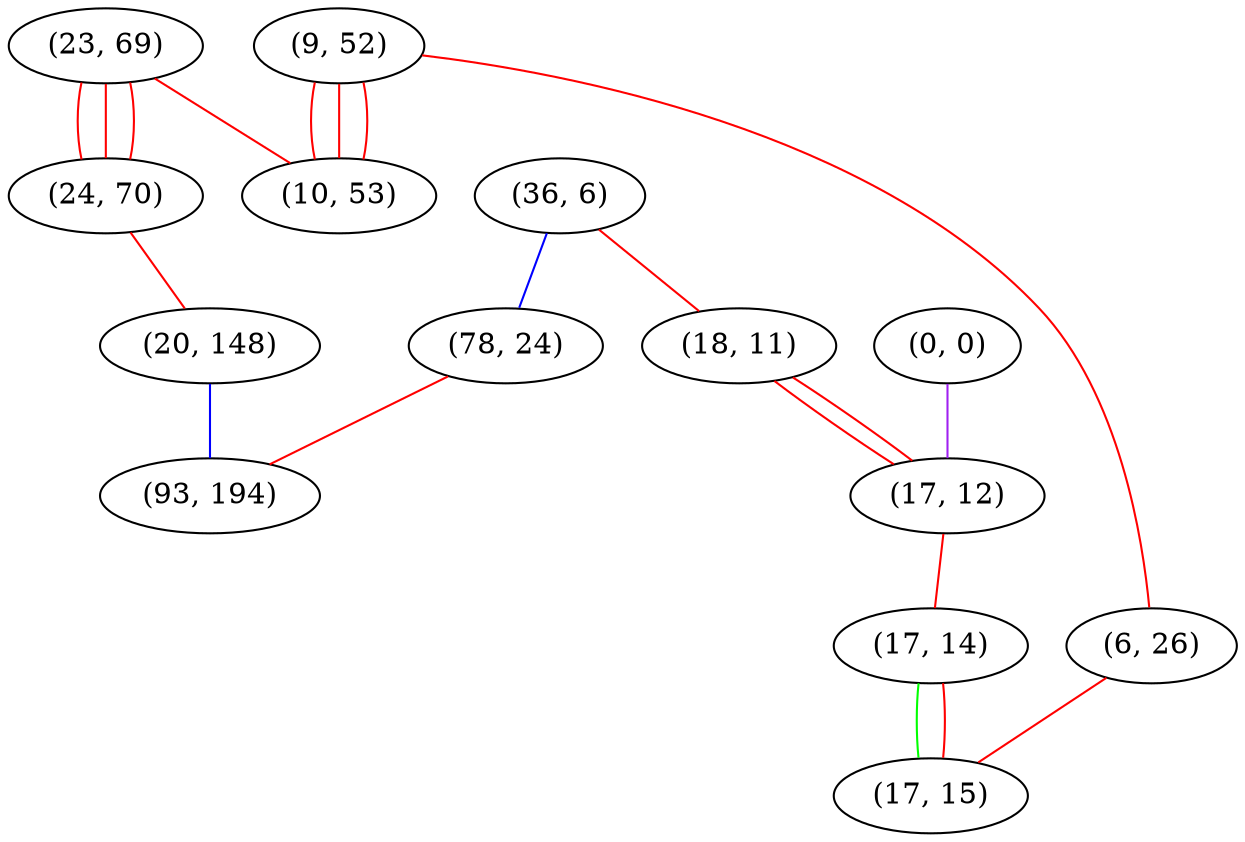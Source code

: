 graph "" {
"(23, 69)";
"(36, 6)";
"(9, 52)";
"(24, 70)";
"(20, 148)";
"(78, 24)";
"(10, 53)";
"(0, 0)";
"(93, 194)";
"(18, 11)";
"(17, 12)";
"(6, 26)";
"(17, 14)";
"(17, 15)";
"(23, 69)" -- "(24, 70)"  [color=red, key=0, weight=1];
"(23, 69)" -- "(24, 70)"  [color=red, key=1, weight=1];
"(23, 69)" -- "(24, 70)"  [color=red, key=2, weight=1];
"(23, 69)" -- "(10, 53)"  [color=red, key=0, weight=1];
"(36, 6)" -- "(18, 11)"  [color=red, key=0, weight=1];
"(36, 6)" -- "(78, 24)"  [color=blue, key=0, weight=3];
"(9, 52)" -- "(10, 53)"  [color=red, key=0, weight=1];
"(9, 52)" -- "(10, 53)"  [color=red, key=1, weight=1];
"(9, 52)" -- "(10, 53)"  [color=red, key=2, weight=1];
"(9, 52)" -- "(6, 26)"  [color=red, key=0, weight=1];
"(24, 70)" -- "(20, 148)"  [color=red, key=0, weight=1];
"(20, 148)" -- "(93, 194)"  [color=blue, key=0, weight=3];
"(78, 24)" -- "(93, 194)"  [color=red, key=0, weight=1];
"(0, 0)" -- "(17, 12)"  [color=purple, key=0, weight=4];
"(18, 11)" -- "(17, 12)"  [color=red, key=0, weight=1];
"(18, 11)" -- "(17, 12)"  [color=red, key=1, weight=1];
"(17, 12)" -- "(17, 14)"  [color=red, key=0, weight=1];
"(6, 26)" -- "(17, 15)"  [color=red, key=0, weight=1];
"(17, 14)" -- "(17, 15)"  [color=green, key=0, weight=2];
"(17, 14)" -- "(17, 15)"  [color=red, key=1, weight=1];
}
